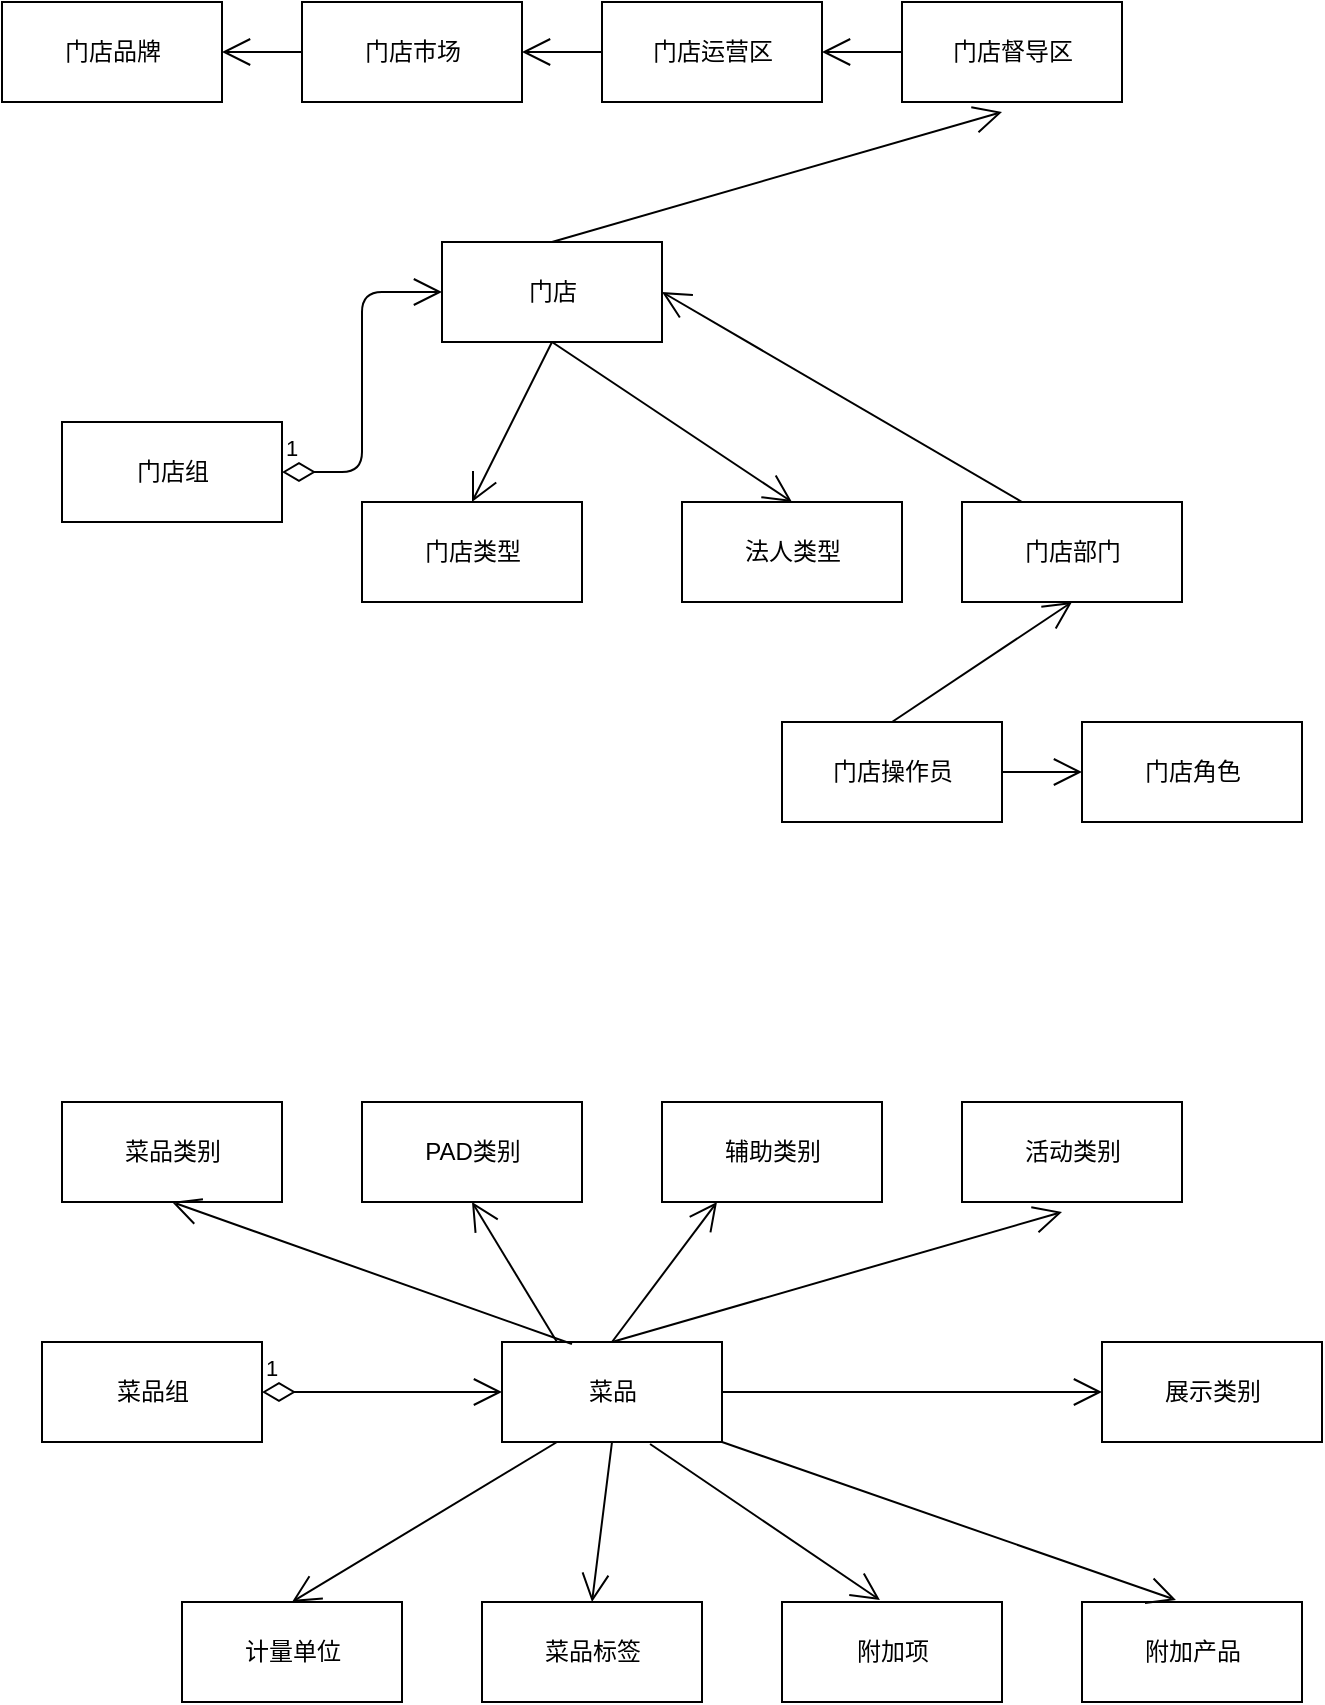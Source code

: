 <mxfile version="12.8.4" type="github">
  <diagram id="d-cUwv-51pwWqw412W-w" name="Page-1">
    <mxGraphModel dx="1115" dy="623" grid="1" gridSize="10" guides="1" tooltips="1" connect="1" arrows="1" fold="1" page="1" pageScale="1" pageWidth="827" pageHeight="1169" math="0" shadow="0">
      <root>
        <mxCell id="0" />
        <mxCell id="1" parent="0" />
        <mxCell id="lAO-jHd-pBpZSLis7d_x-1" value="门店品牌" style="html=1;" vertex="1" parent="1">
          <mxGeometry x="40" y="40" width="110" height="50" as="geometry" />
        </mxCell>
        <mxCell id="lAO-jHd-pBpZSLis7d_x-2" value="门店市场" style="html=1;" vertex="1" parent="1">
          <mxGeometry x="190" y="40" width="110" height="50" as="geometry" />
        </mxCell>
        <mxCell id="lAO-jHd-pBpZSLis7d_x-3" value="门店运营区" style="html=1;" vertex="1" parent="1">
          <mxGeometry x="340" y="40" width="110" height="50" as="geometry" />
        </mxCell>
        <mxCell id="lAO-jHd-pBpZSLis7d_x-5" value="门店督导区" style="html=1;" vertex="1" parent="1">
          <mxGeometry x="490" y="40" width="110" height="50" as="geometry" />
        </mxCell>
        <mxCell id="lAO-jHd-pBpZSLis7d_x-6" value="门店" style="html=1;" vertex="1" parent="1">
          <mxGeometry x="260" y="160" width="110" height="50" as="geometry" />
        </mxCell>
        <mxCell id="lAO-jHd-pBpZSLis7d_x-7" value="门店组" style="html=1;" vertex="1" parent="1">
          <mxGeometry x="70" y="250" width="110" height="50" as="geometry" />
        </mxCell>
        <mxCell id="lAO-jHd-pBpZSLis7d_x-8" value="门店类型" style="html=1;" vertex="1" parent="1">
          <mxGeometry x="220" y="290" width="110" height="50" as="geometry" />
        </mxCell>
        <mxCell id="lAO-jHd-pBpZSLis7d_x-9" value="法人类型" style="html=1;" vertex="1" parent="1">
          <mxGeometry x="380" y="290" width="110" height="50" as="geometry" />
        </mxCell>
        <mxCell id="lAO-jHd-pBpZSLis7d_x-10" value="门店部门" style="html=1;" vertex="1" parent="1">
          <mxGeometry x="520" y="290" width="110" height="50" as="geometry" />
        </mxCell>
        <mxCell id="lAO-jHd-pBpZSLis7d_x-11" value="门店操作员" style="html=1;" vertex="1" parent="1">
          <mxGeometry x="430" y="400" width="110" height="50" as="geometry" />
        </mxCell>
        <mxCell id="lAO-jHd-pBpZSLis7d_x-12" value="门店角色" style="html=1;" vertex="1" parent="1">
          <mxGeometry x="580" y="400" width="110" height="50" as="geometry" />
        </mxCell>
        <mxCell id="lAO-jHd-pBpZSLis7d_x-16" value="" style="endArrow=open;endFill=1;endSize=12;html=1;entryX=1;entryY=0.5;entryDx=0;entryDy=0;exitX=0;exitY=0.5;exitDx=0;exitDy=0;" edge="1" parent="1" source="lAO-jHd-pBpZSLis7d_x-2" target="lAO-jHd-pBpZSLis7d_x-1">
          <mxGeometry width="160" relative="1" as="geometry">
            <mxPoint x="330" y="310" as="sourcePoint" />
            <mxPoint x="490" y="310" as="targetPoint" />
          </mxGeometry>
        </mxCell>
        <mxCell id="lAO-jHd-pBpZSLis7d_x-18" value="" style="endArrow=open;endFill=1;endSize=12;html=1;exitX=0;exitY=0.5;exitDx=0;exitDy=0;" edge="1" parent="1" source="lAO-jHd-pBpZSLis7d_x-3">
          <mxGeometry width="160" relative="1" as="geometry">
            <mxPoint x="200" y="75" as="sourcePoint" />
            <mxPoint x="300" y="65" as="targetPoint" />
          </mxGeometry>
        </mxCell>
        <mxCell id="lAO-jHd-pBpZSLis7d_x-19" value="" style="endArrow=open;endFill=1;endSize=12;html=1;exitX=0;exitY=0.5;exitDx=0;exitDy=0;" edge="1" parent="1" source="lAO-jHd-pBpZSLis7d_x-5">
          <mxGeometry width="160" relative="1" as="geometry">
            <mxPoint x="210" y="85" as="sourcePoint" />
            <mxPoint x="450" y="65" as="targetPoint" />
          </mxGeometry>
        </mxCell>
        <mxCell id="lAO-jHd-pBpZSLis7d_x-20" value="" style="endArrow=open;endFill=1;endSize=12;html=1;exitX=0.5;exitY=0;exitDx=0;exitDy=0;" edge="1" parent="1" source="lAO-jHd-pBpZSLis7d_x-6">
          <mxGeometry width="160" relative="1" as="geometry">
            <mxPoint x="220" y="95" as="sourcePoint" />
            <mxPoint x="540" y="95" as="targetPoint" />
          </mxGeometry>
        </mxCell>
        <mxCell id="lAO-jHd-pBpZSLis7d_x-21" value="" style="endArrow=open;endFill=1;endSize=12;html=1;entryX=0.5;entryY=0;entryDx=0;entryDy=0;exitX=0.5;exitY=1;exitDx=0;exitDy=0;" edge="1" parent="1" source="lAO-jHd-pBpZSLis7d_x-6" target="lAO-jHd-pBpZSLis7d_x-8">
          <mxGeometry width="160" relative="1" as="geometry">
            <mxPoint x="230" y="105" as="sourcePoint" />
            <mxPoint x="190" y="105" as="targetPoint" />
          </mxGeometry>
        </mxCell>
        <mxCell id="lAO-jHd-pBpZSLis7d_x-22" value="" style="endArrow=open;endFill=1;endSize=12;html=1;entryX=0.5;entryY=0;entryDx=0;entryDy=0;exitX=0.5;exitY=1;exitDx=0;exitDy=0;" edge="1" parent="1" source="lAO-jHd-pBpZSLis7d_x-6" target="lAO-jHd-pBpZSLis7d_x-9">
          <mxGeometry width="160" relative="1" as="geometry">
            <mxPoint x="320" y="220" as="sourcePoint" />
            <mxPoint x="200" y="115" as="targetPoint" />
          </mxGeometry>
        </mxCell>
        <mxCell id="lAO-jHd-pBpZSLis7d_x-23" value="1" style="endArrow=open;html=1;endSize=12;startArrow=diamondThin;startSize=14;startFill=0;edgeStyle=orthogonalEdgeStyle;align=left;verticalAlign=bottom;entryX=0;entryY=0.5;entryDx=0;entryDy=0;" edge="1" parent="1" source="lAO-jHd-pBpZSLis7d_x-7" target="lAO-jHd-pBpZSLis7d_x-6">
          <mxGeometry x="-1" y="3" relative="1" as="geometry">
            <mxPoint x="330" y="290" as="sourcePoint" />
            <mxPoint x="250" y="185" as="targetPoint" />
          </mxGeometry>
        </mxCell>
        <mxCell id="lAO-jHd-pBpZSLis7d_x-24" value="" style="endArrow=open;endFill=1;endSize=12;html=1;entryX=1;entryY=0.5;entryDx=0;entryDy=0;" edge="1" parent="1" target="lAO-jHd-pBpZSLis7d_x-6">
          <mxGeometry width="160" relative="1" as="geometry">
            <mxPoint x="550" y="290" as="sourcePoint" />
            <mxPoint x="550" y="105" as="targetPoint" />
          </mxGeometry>
        </mxCell>
        <mxCell id="lAO-jHd-pBpZSLis7d_x-25" value="" style="endArrow=open;endFill=1;endSize=12;html=1;entryX=0.5;entryY=1;entryDx=0;entryDy=0;exitX=0.5;exitY=0;exitDx=0;exitDy=0;" edge="1" parent="1" source="lAO-jHd-pBpZSLis7d_x-11" target="lAO-jHd-pBpZSLis7d_x-10">
          <mxGeometry width="160" relative="1" as="geometry">
            <mxPoint x="560" y="300" as="sourcePoint" />
            <mxPoint x="380" y="195" as="targetPoint" />
          </mxGeometry>
        </mxCell>
        <mxCell id="lAO-jHd-pBpZSLis7d_x-26" value="" style="endArrow=open;endFill=1;endSize=12;html=1;entryX=0;entryY=0.5;entryDx=0;entryDy=0;exitX=1;exitY=0.5;exitDx=0;exitDy=0;" edge="1" parent="1" source="lAO-jHd-pBpZSLis7d_x-11" target="lAO-jHd-pBpZSLis7d_x-12">
          <mxGeometry width="160" relative="1" as="geometry">
            <mxPoint x="495" y="410" as="sourcePoint" />
            <mxPoint x="585" y="350" as="targetPoint" />
          </mxGeometry>
        </mxCell>
        <mxCell id="lAO-jHd-pBpZSLis7d_x-27" value="菜品类别" style="html=1;" vertex="1" parent="1">
          <mxGeometry x="70" y="590" width="110" height="50" as="geometry" />
        </mxCell>
        <mxCell id="lAO-jHd-pBpZSLis7d_x-28" value="PAD类别" style="html=1;" vertex="1" parent="1">
          <mxGeometry x="220" y="590" width="110" height="50" as="geometry" />
        </mxCell>
        <mxCell id="lAO-jHd-pBpZSLis7d_x-29" value="辅助类别" style="html=1;" vertex="1" parent="1">
          <mxGeometry x="370" y="590" width="110" height="50" as="geometry" />
        </mxCell>
        <mxCell id="lAO-jHd-pBpZSLis7d_x-30" value="活动类别" style="html=1;" vertex="1" parent="1">
          <mxGeometry x="520" y="590" width="110" height="50" as="geometry" />
        </mxCell>
        <mxCell id="lAO-jHd-pBpZSLis7d_x-31" value="菜品" style="html=1;" vertex="1" parent="1">
          <mxGeometry x="290" y="710" width="110" height="50" as="geometry" />
        </mxCell>
        <mxCell id="lAO-jHd-pBpZSLis7d_x-32" value="菜品组" style="html=1;" vertex="1" parent="1">
          <mxGeometry x="60" y="710" width="110" height="50" as="geometry" />
        </mxCell>
        <mxCell id="lAO-jHd-pBpZSLis7d_x-33" value="计量单位" style="html=1;" vertex="1" parent="1">
          <mxGeometry x="130" y="840" width="110" height="50" as="geometry" />
        </mxCell>
        <mxCell id="lAO-jHd-pBpZSLis7d_x-34" value="菜品标签" style="html=1;" vertex="1" parent="1">
          <mxGeometry x="280" y="840" width="110" height="50" as="geometry" />
        </mxCell>
        <mxCell id="lAO-jHd-pBpZSLis7d_x-35" value="展示类别" style="html=1;" vertex="1" parent="1">
          <mxGeometry x="590" y="710" width="110" height="50" as="geometry" />
        </mxCell>
        <mxCell id="lAO-jHd-pBpZSLis7d_x-36" value="附加项" style="html=1;" vertex="1" parent="1">
          <mxGeometry x="430" y="840" width="110" height="50" as="geometry" />
        </mxCell>
        <mxCell id="lAO-jHd-pBpZSLis7d_x-37" value="附加产品" style="html=1;" vertex="1" parent="1">
          <mxGeometry x="580" y="840" width="110" height="50" as="geometry" />
        </mxCell>
        <mxCell id="lAO-jHd-pBpZSLis7d_x-38" value="" style="endArrow=open;endFill=1;endSize=12;html=1;entryX=0.5;entryY=1;entryDx=0;entryDy=0;exitX=0.318;exitY=0.02;exitDx=0;exitDy=0;exitPerimeter=0;" edge="1" parent="1" source="lAO-jHd-pBpZSLis7d_x-31" target="lAO-jHd-pBpZSLis7d_x-27">
          <mxGeometry width="160" relative="1" as="geometry">
            <mxPoint x="360" y="860" as="sourcePoint" />
            <mxPoint x="520" y="860" as="targetPoint" />
          </mxGeometry>
        </mxCell>
        <mxCell id="lAO-jHd-pBpZSLis7d_x-39" value="" style="endArrow=open;endFill=1;endSize=12;html=1;exitX=0.25;exitY=0;exitDx=0;exitDy=0;entryX=0.5;entryY=1;entryDx=0;entryDy=0;" edge="1" parent="1" source="lAO-jHd-pBpZSLis7d_x-31" target="lAO-jHd-pBpZSLis7d_x-28">
          <mxGeometry width="160" relative="1" as="geometry">
            <mxPoint x="230" y="625" as="sourcePoint" />
            <mxPoint x="330" y="615" as="targetPoint" />
          </mxGeometry>
        </mxCell>
        <mxCell id="lAO-jHd-pBpZSLis7d_x-40" value="" style="endArrow=open;endFill=1;endSize=12;html=1;exitX=0.5;exitY=0;exitDx=0;exitDy=0;entryX=0.25;entryY=1;entryDx=0;entryDy=0;" edge="1" parent="1" source="lAO-jHd-pBpZSLis7d_x-31" target="lAO-jHd-pBpZSLis7d_x-29">
          <mxGeometry width="160" relative="1" as="geometry">
            <mxPoint x="240" y="635" as="sourcePoint" />
            <mxPoint x="480" y="615" as="targetPoint" />
          </mxGeometry>
        </mxCell>
        <mxCell id="lAO-jHd-pBpZSLis7d_x-41" value="" style="endArrow=open;endFill=1;endSize=12;html=1;exitX=0.5;exitY=0;exitDx=0;exitDy=0;" edge="1" parent="1" source="lAO-jHd-pBpZSLis7d_x-31">
          <mxGeometry width="160" relative="1" as="geometry">
            <mxPoint x="250" y="645" as="sourcePoint" />
            <mxPoint x="570" y="645" as="targetPoint" />
          </mxGeometry>
        </mxCell>
        <mxCell id="lAO-jHd-pBpZSLis7d_x-42" value="" style="endArrow=open;endFill=1;endSize=12;html=1;exitX=0.25;exitY=1;exitDx=0;exitDy=0;" edge="1" parent="1" source="lAO-jHd-pBpZSLis7d_x-31">
          <mxGeometry width="160" relative="1" as="geometry">
            <mxPoint x="260" y="655" as="sourcePoint" />
            <mxPoint x="185" y="840" as="targetPoint" />
            <Array as="points" />
          </mxGeometry>
        </mxCell>
        <mxCell id="lAO-jHd-pBpZSLis7d_x-43" value="" style="endArrow=open;endFill=1;endSize=12;html=1;entryX=0.5;entryY=0;entryDx=0;entryDy=0;exitX=0.5;exitY=1;exitDx=0;exitDy=0;" edge="1" parent="1" source="lAO-jHd-pBpZSLis7d_x-31" target="lAO-jHd-pBpZSLis7d_x-34">
          <mxGeometry width="160" relative="1" as="geometry">
            <mxPoint x="350" y="770" as="sourcePoint" />
            <mxPoint x="230" y="665" as="targetPoint" />
          </mxGeometry>
        </mxCell>
        <mxCell id="lAO-jHd-pBpZSLis7d_x-44" value="1" style="endArrow=open;html=1;endSize=12;startArrow=diamondThin;startSize=14;startFill=0;edgeStyle=orthogonalEdgeStyle;align=left;verticalAlign=bottom;entryX=0;entryY=0.5;entryDx=0;entryDy=0;" edge="1" parent="1" source="lAO-jHd-pBpZSLis7d_x-32" target="lAO-jHd-pBpZSLis7d_x-31">
          <mxGeometry x="-1" y="3" relative="1" as="geometry">
            <mxPoint x="360" y="840" as="sourcePoint" />
            <mxPoint x="280" y="735" as="targetPoint" />
          </mxGeometry>
        </mxCell>
        <mxCell id="lAO-jHd-pBpZSLis7d_x-45" value="" style="endArrow=open;endFill=1;endSize=12;html=1;entryX=0.427;entryY=-0.02;entryDx=0;entryDy=0;entryPerimeter=0;exitX=1;exitY=1;exitDx=0;exitDy=0;" edge="1" parent="1" target="lAO-jHd-pBpZSLis7d_x-37" source="lAO-jHd-pBpZSLis7d_x-31">
          <mxGeometry width="160" relative="1" as="geometry">
            <mxPoint x="410" y="820" as="sourcePoint" />
            <mxPoint x="580" y="655" as="targetPoint" />
          </mxGeometry>
        </mxCell>
        <mxCell id="lAO-jHd-pBpZSLis7d_x-46" value="" style="endArrow=open;endFill=1;endSize=12;html=1;entryX=0;entryY=0.5;entryDx=0;entryDy=0;exitX=1;exitY=0.5;exitDx=0;exitDy=0;" edge="1" parent="1" source="lAO-jHd-pBpZSLis7d_x-31" target="lAO-jHd-pBpZSLis7d_x-35">
          <mxGeometry width="160" relative="1" as="geometry">
            <mxPoint x="590" y="850" as="sourcePoint" />
            <mxPoint x="410" y="745" as="targetPoint" />
          </mxGeometry>
        </mxCell>
        <mxCell id="lAO-jHd-pBpZSLis7d_x-47" value="" style="endArrow=open;endFill=1;endSize=12;html=1;entryX=0.445;entryY=-0.02;entryDx=0;entryDy=0;exitX=0.673;exitY=1.02;exitDx=0;exitDy=0;exitPerimeter=0;entryPerimeter=0;" edge="1" parent="1" source="lAO-jHd-pBpZSLis7d_x-31" target="lAO-jHd-pBpZSLis7d_x-36">
          <mxGeometry width="160" relative="1" as="geometry">
            <mxPoint x="525" y="960" as="sourcePoint" />
            <mxPoint x="615" y="900" as="targetPoint" />
          </mxGeometry>
        </mxCell>
      </root>
    </mxGraphModel>
  </diagram>
</mxfile>
